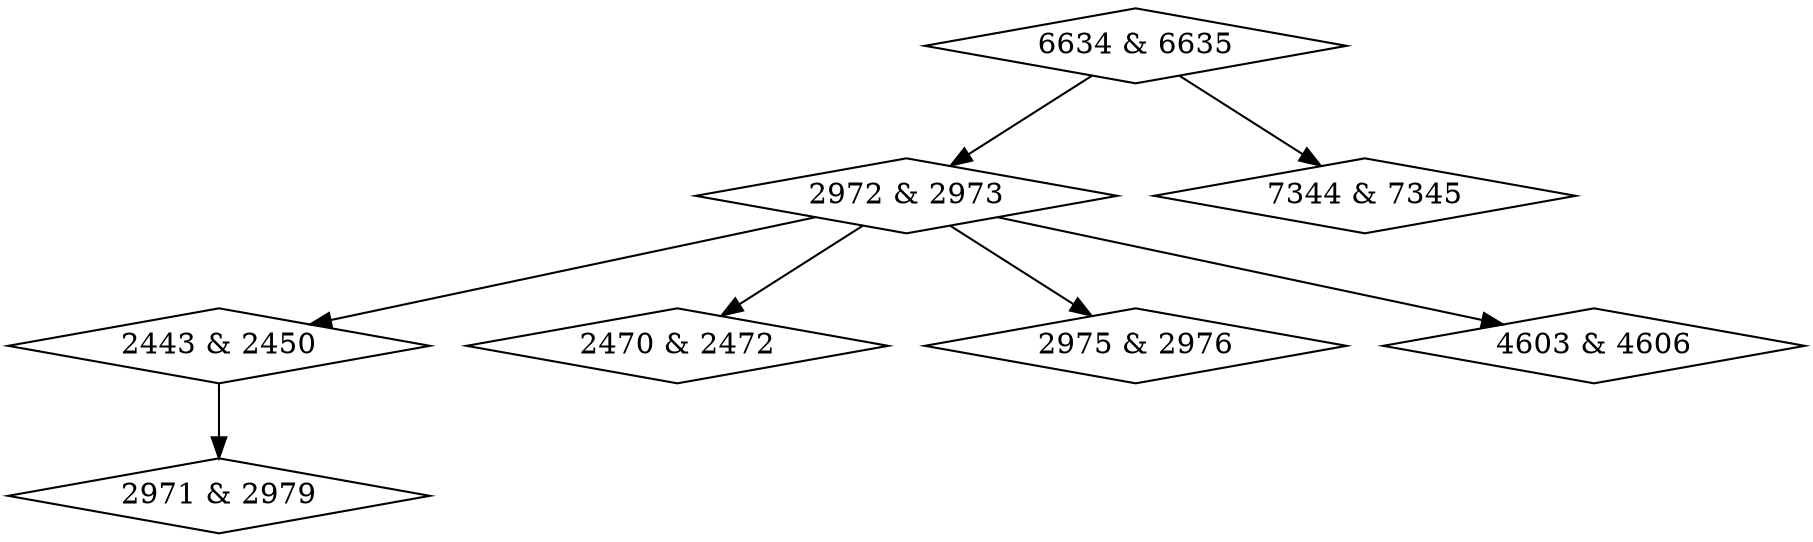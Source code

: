 digraph {
0 [label = "2443 & 2450", shape = diamond];
1 [label = "2470 & 2472", shape = diamond];
2 [label = "2971 & 2979", shape = diamond];
3 [label = "2972 & 2973", shape = diamond];
4 [label = "2975 & 2976", shape = diamond];
5 [label = "4603 & 4606", shape = diamond];
6 [label = "6634 & 6635", shape = diamond];
7 [label = "7344 & 7345", shape = diamond];
0->2;
3->0;
3->1;
3->4;
3->5;
6->3;
6->7;
}

